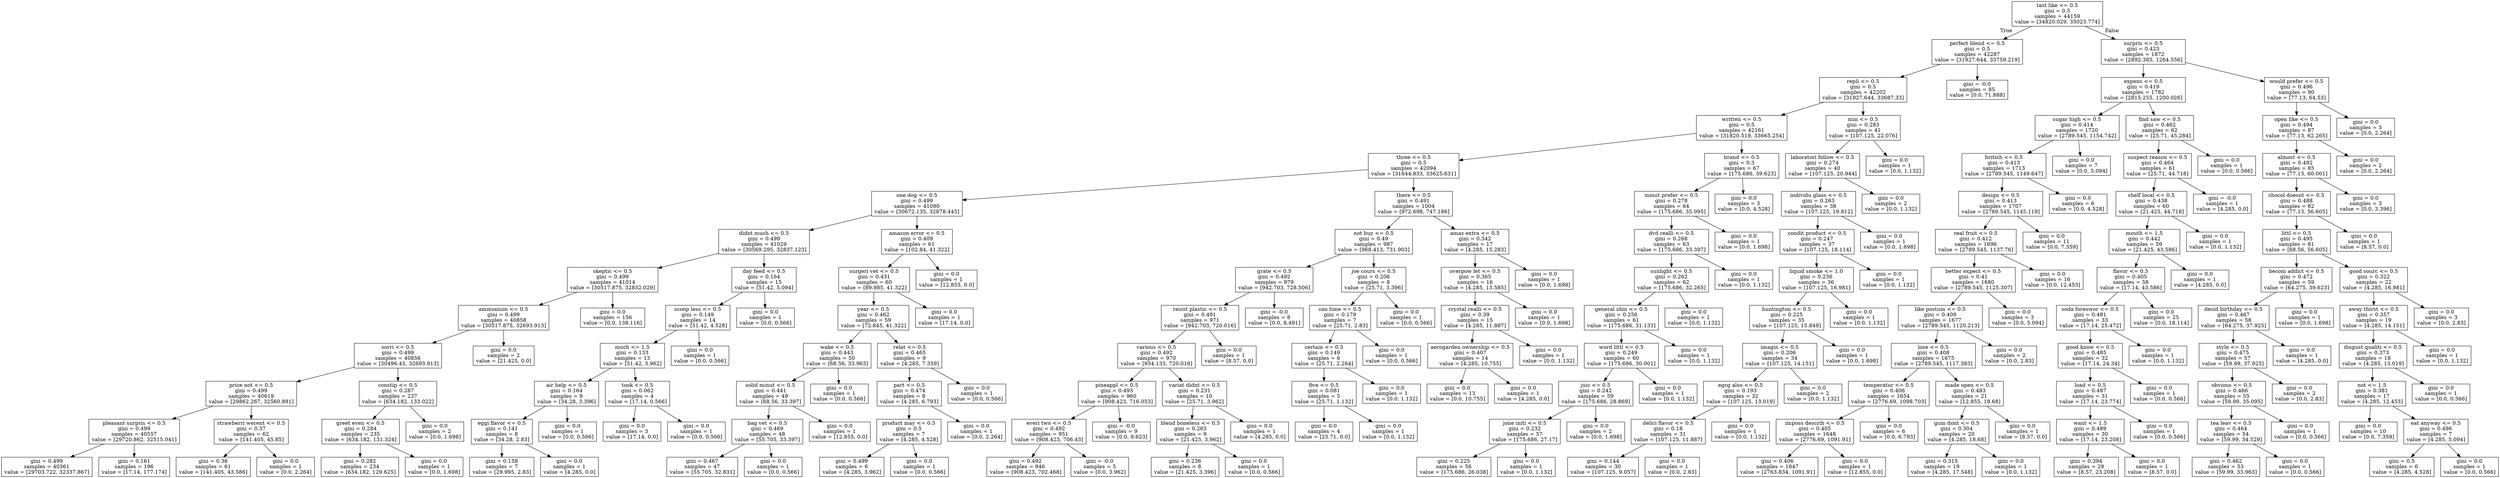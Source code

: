 digraph Tree {
node [shape=box] ;
0 [label="tast like <= 0.5\ngini = 0.5\nsamples = 44159\nvalue = [34820.029, 35023.774]"] ;
1 [label="perfect blend <= 0.5\ngini = 0.5\nsamples = 42287\nvalue = [31927.644, 33759.219]"] ;
0 -> 1 [labeldistance=2.5, labelangle=45, headlabel="True"] ;
2 [label="repli <= 0.5\ngini = 0.5\nsamples = 42202\nvalue = [31927.644, 33687.33]"] ;
1 -> 2 ;
3 [label="written <= 0.5\ngini = 0.5\nsamples = 42161\nvalue = [31820.519, 33665.254]"] ;
2 -> 3 ;
4 [label="three <= 0.5\ngini = 0.5\nsamples = 42094\nvalue = [31644.833, 33625.631]"] ;
3 -> 4 ;
5 [label="one dog <= 0.5\ngini = 0.499\nsamples = 41090\nvalue = [30672.135, 32878.445]"] ;
4 -> 5 ;
6 [label="didnt much <= 0.5\ngini = 0.499\nsamples = 41029\nvalue = [30569.295, 32837.123]"] ;
5 -> 6 ;
7 [label="skeptic <= 0.5\ngini = 0.499\nsamples = 41014\nvalue = [30517.875, 32832.029]"] ;
6 -> 7 ;
8 [label="ammonium <= 0.5\ngini = 0.499\nsamples = 40858\nvalue = [30517.875, 32693.913]"] ;
7 -> 8 ;
9 [label="sorri <= 0.5\ngini = 0.499\nsamples = 40856\nvalue = [30496.45, 32693.913]"] ;
8 -> 9 ;
10 [label="price not <= 0.5\ngini = 0.499\nsamples = 40619\nvalue = [29862.267, 32560.891]"] ;
9 -> 10 ;
11 [label="pleasant surpris <= 0.5\ngini = 0.499\nsamples = 40557\nvalue = [29720.862, 32515.041]"] ;
10 -> 11 ;
12 [label="gini = 0.499\nsamples = 40361\nvalue = [29703.722, 32337.867]"] ;
11 -> 12 ;
13 [label="gini = 0.161\nsamples = 196\nvalue = [17.14, 177.174]"] ;
11 -> 13 ;
14 [label="strawberri werent <= 0.5\ngini = 0.37\nsamples = 62\nvalue = [141.405, 45.85]"] ;
10 -> 14 ;
15 [label="gini = 0.36\nsamples = 61\nvalue = [141.405, 43.586]"] ;
14 -> 15 ;
16 [label="gini = 0.0\nsamples = 1\nvalue = [0.0, 2.264]"] ;
14 -> 16 ;
17 [label="constip <= 0.5\ngini = 0.287\nsamples = 237\nvalue = [634.182, 133.022]"] ;
9 -> 17 ;
18 [label="greet even <= 0.5\ngini = 0.284\nsamples = 235\nvalue = [634.182, 131.324]"] ;
17 -> 18 ;
19 [label="gini = 0.282\nsamples = 234\nvalue = [634.182, 129.625]"] ;
18 -> 19 ;
20 [label="gini = 0.0\nsamples = 1\nvalue = [0.0, 1.698]"] ;
18 -> 20 ;
21 [label="gini = 0.0\nsamples = 2\nvalue = [0.0, 1.698]"] ;
17 -> 21 ;
22 [label="gini = 0.0\nsamples = 2\nvalue = [21.425, 0.0]"] ;
8 -> 22 ;
23 [label="gini = 0.0\nsamples = 156\nvalue = [0.0, 138.116]"] ;
7 -> 23 ;
24 [label="day feed <= 0.5\ngini = 0.164\nsamples = 15\nvalue = [51.42, 5.094]"] ;
6 -> 24 ;
25 [label="scoop less <= 0.5\ngini = 0.149\nsamples = 14\nvalue = [51.42, 4.528]"] ;
24 -> 25 ;
26 [label="much <= 1.5\ngini = 0.133\nsamples = 13\nvalue = [51.42, 3.962]"] ;
25 -> 26 ;
27 [label="air help <= 0.5\ngini = 0.164\nsamples = 9\nvalue = [34.28, 3.396]"] ;
26 -> 27 ;
28 [label="eggi flavor <= 0.5\ngini = 0.141\nsamples = 8\nvalue = [34.28, 2.83]"] ;
27 -> 28 ;
29 [label="gini = 0.158\nsamples = 7\nvalue = [29.995, 2.83]"] ;
28 -> 29 ;
30 [label="gini = 0.0\nsamples = 1\nvalue = [4.285, 0.0]"] ;
28 -> 30 ;
31 [label="gini = 0.0\nsamples = 1\nvalue = [0.0, 0.566]"] ;
27 -> 31 ;
32 [label="took <= 0.5\ngini = 0.062\nsamples = 4\nvalue = [17.14, 0.566]"] ;
26 -> 32 ;
33 [label="gini = 0.0\nsamples = 3\nvalue = [17.14, 0.0]"] ;
32 -> 33 ;
34 [label="gini = 0.0\nsamples = 1\nvalue = [0.0, 0.566]"] ;
32 -> 34 ;
35 [label="gini = 0.0\nsamples = 1\nvalue = [0.0, 0.566]"] ;
25 -> 35 ;
36 [label="gini = 0.0\nsamples = 1\nvalue = [0.0, 0.566]"] ;
24 -> 36 ;
37 [label="amazon error <= 0.5\ngini = 0.409\nsamples = 61\nvalue = [102.84, 41.322]"] ;
5 -> 37 ;
38 [label="surgeri vet <= 0.5\ngini = 0.431\nsamples = 60\nvalue = [89.985, 41.322]"] ;
37 -> 38 ;
39 [label="year <= 0.5\ngini = 0.462\nsamples = 59\nvalue = [72.845, 41.322]"] ;
38 -> 39 ;
40 [label="wake <= 0.5\ngini = 0.443\nsamples = 50\nvalue = [68.56, 33.963]"] ;
39 -> 40 ;
41 [label="solid minut <= 0.5\ngini = 0.441\nsamples = 49\nvalue = [68.56, 33.397]"] ;
40 -> 41 ;
42 [label="bag vet <= 0.5\ngini = 0.469\nsamples = 48\nvalue = [55.705, 33.397]"] ;
41 -> 42 ;
43 [label="gini = 0.467\nsamples = 47\nvalue = [55.705, 32.831]"] ;
42 -> 43 ;
44 [label="gini = 0.0\nsamples = 1\nvalue = [0.0, 0.566]"] ;
42 -> 44 ;
45 [label="gini = 0.0\nsamples = 1\nvalue = [12.855, 0.0]"] ;
41 -> 45 ;
46 [label="gini = 0.0\nsamples = 1\nvalue = [0.0, 0.566]"] ;
40 -> 46 ;
47 [label="relat <= 0.5\ngini = 0.465\nsamples = 9\nvalue = [4.285, 7.359]"] ;
39 -> 47 ;
48 [label="part <= 0.5\ngini = 0.474\nsamples = 8\nvalue = [4.285, 6.793]"] ;
47 -> 48 ;
49 [label="product may <= 0.5\ngini = 0.5\nsamples = 7\nvalue = [4.285, 4.528]"] ;
48 -> 49 ;
50 [label="gini = 0.499\nsamples = 6\nvalue = [4.285, 3.962]"] ;
49 -> 50 ;
51 [label="gini = 0.0\nsamples = 1\nvalue = [0.0, 0.566]"] ;
49 -> 51 ;
52 [label="gini = 0.0\nsamples = 1\nvalue = [0.0, 2.264]"] ;
48 -> 52 ;
53 [label="gini = 0.0\nsamples = 1\nvalue = [0.0, 0.566]"] ;
47 -> 53 ;
54 [label="gini = 0.0\nsamples = 1\nvalue = [17.14, 0.0]"] ;
38 -> 54 ;
55 [label="gini = 0.0\nsamples = 1\nvalue = [12.855, 0.0]"] ;
37 -> 55 ;
56 [label="there <= 0.5\ngini = 0.491\nsamples = 1004\nvalue = [972.698, 747.186]"] ;
4 -> 56 ;
57 [label="not buy <= 0.5\ngini = 0.49\nsamples = 987\nvalue = [968.413, 731.903]"] ;
56 -> 57 ;
58 [label="grate <= 0.5\ngini = 0.492\nsamples = 979\nvalue = [942.703, 728.506]"] ;
57 -> 58 ;
59 [label="resist plastic <= 0.5\ngini = 0.491\nsamples = 971\nvalue = [942.703, 720.016]"] ;
58 -> 59 ;
60 [label="various <= 0.5\ngini = 0.492\nsamples = 970\nvalue = [934.133, 720.016]"] ;
59 -> 60 ;
61 [label="pineappl <= 0.5\ngini = 0.493\nsamples = 960\nvalue = [908.423, 716.053]"] ;
60 -> 61 ;
62 [label="everi two <= 0.5\ngini = 0.492\nsamples = 951\nvalue = [908.423, 706.43]"] ;
61 -> 62 ;
63 [label="gini = 0.492\nsamples = 946\nvalue = [908.423, 702.468]"] ;
62 -> 63 ;
64 [label="gini = -0.0\nsamples = 5\nvalue = [0.0, 3.962]"] ;
62 -> 64 ;
65 [label="gini = -0.0\nsamples = 9\nvalue = [0.0, 9.623]"] ;
61 -> 65 ;
66 [label="variat didnt <= 0.5\ngini = 0.231\nsamples = 10\nvalue = [25.71, 3.962]"] ;
60 -> 66 ;
67 [label="blend boneless <= 0.5\ngini = 0.263\nsamples = 9\nvalue = [21.425, 3.962]"] ;
66 -> 67 ;
68 [label="gini = 0.236\nsamples = 8\nvalue = [21.425, 3.396]"] ;
67 -> 68 ;
69 [label="gini = 0.0\nsamples = 1\nvalue = [0.0, 0.566]"] ;
67 -> 69 ;
70 [label="gini = 0.0\nsamples = 1\nvalue = [4.285, 0.0]"] ;
66 -> 70 ;
71 [label="gini = 0.0\nsamples = 1\nvalue = [8.57, 0.0]"] ;
59 -> 71 ;
72 [label="gini = -0.0\nsamples = 8\nvalue = [0.0, 8.491]"] ;
58 -> 72 ;
73 [label="joe cours <= 0.5\ngini = 0.206\nsamples = 8\nvalue = [25.71, 3.396]"] ;
57 -> 73 ;
74 [label="can time <= 0.5\ngini = 0.179\nsamples = 7\nvalue = [25.71, 2.83]"] ;
73 -> 74 ;
75 [label="certain <= 0.5\ngini = 0.149\nsamples = 6\nvalue = [25.71, 2.264]"] ;
74 -> 75 ;
76 [label="five <= 0.5\ngini = 0.081\nsamples = 5\nvalue = [25.71, 1.132]"] ;
75 -> 76 ;
77 [label="gini = 0.0\nsamples = 4\nvalue = [25.71, 0.0]"] ;
76 -> 77 ;
78 [label="gini = 0.0\nsamples = 1\nvalue = [0.0, 1.132]"] ;
76 -> 78 ;
79 [label="gini = 0.0\nsamples = 1\nvalue = [0.0, 1.132]"] ;
75 -> 79 ;
80 [label="gini = 0.0\nsamples = 1\nvalue = [0.0, 0.566]"] ;
74 -> 80 ;
81 [label="gini = 0.0\nsamples = 1\nvalue = [0.0, 0.566]"] ;
73 -> 81 ;
82 [label="amaz extra <= 0.5\ngini = 0.342\nsamples = 17\nvalue = [4.285, 15.283]"] ;
56 -> 82 ;
83 [label="overpow let <= 0.5\ngini = 0.365\nsamples = 16\nvalue = [4.285, 13.585]"] ;
82 -> 83 ;
84 [label="crystal realli <= 0.5\ngini = 0.39\nsamples = 15\nvalue = [4.285, 11.887]"] ;
83 -> 84 ;
85 [label="aerogarden ownership <= 0.5\ngini = 0.407\nsamples = 14\nvalue = [4.285, 10.755]"] ;
84 -> 85 ;
86 [label="gini = 0.0\nsamples = 13\nvalue = [0.0, 10.755]"] ;
85 -> 86 ;
87 [label="gini = 0.0\nsamples = 1\nvalue = [4.285, 0.0]"] ;
85 -> 87 ;
88 [label="gini = 0.0\nsamples = 1\nvalue = [0.0, 1.132]"] ;
84 -> 88 ;
89 [label="gini = 0.0\nsamples = 1\nvalue = [0.0, 1.698]"] ;
83 -> 89 ;
90 [label="gini = 0.0\nsamples = 1\nvalue = [0.0, 1.698]"] ;
82 -> 90 ;
91 [label="brand <= 0.5\ngini = 0.3\nsamples = 67\nvalue = [175.686, 39.623]"] ;
3 -> 91 ;
92 [label="minut prefer <= 0.5\ngini = 0.278\nsamples = 64\nvalue = [175.686, 35.095]"] ;
91 -> 92 ;
93 [label="dvd realli <= 0.5\ngini = 0.268\nsamples = 63\nvalue = [175.686, 33.397]"] ;
92 -> 93 ;
94 [label="sunlight <= 0.5\ngini = 0.262\nsamples = 62\nvalue = [175.686, 32.265]"] ;
93 -> 94 ;
95 [label="general shin <= 0.5\ngini = 0.256\nsamples = 61\nvalue = [175.686, 31.133]"] ;
94 -> 95 ;
96 [label="word littl <= 0.5\ngini = 0.249\nsamples = 60\nvalue = [175.686, 30.001]"] ;
95 -> 96 ;
97 [label="juic <= 0.5\ngini = 0.242\nsamples = 59\nvalue = [175.686, 28.869]"] ;
96 -> 97 ;
98 [label="jone initi <= 0.5\ngini = 0.232\nsamples = 57\nvalue = [175.686, 27.17]"] ;
97 -> 98 ;
99 [label="gini = 0.225\nsamples = 56\nvalue = [175.686, 26.038]"] ;
98 -> 99 ;
100 [label="gini = 0.0\nsamples = 1\nvalue = [0.0, 1.132]"] ;
98 -> 100 ;
101 [label="gini = 0.0\nsamples = 2\nvalue = [0.0, 1.698]"] ;
97 -> 101 ;
102 [label="gini = 0.0\nsamples = 1\nvalue = [0.0, 1.132]"] ;
96 -> 102 ;
103 [label="gini = 0.0\nsamples = 1\nvalue = [0.0, 1.132]"] ;
95 -> 103 ;
104 [label="gini = 0.0\nsamples = 1\nvalue = [0.0, 1.132]"] ;
94 -> 104 ;
105 [label="gini = 0.0\nsamples = 1\nvalue = [0.0, 1.132]"] ;
93 -> 105 ;
106 [label="gini = 0.0\nsamples = 1\nvalue = [0.0, 1.698]"] ;
92 -> 106 ;
107 [label="gini = 0.0\nsamples = 3\nvalue = [0.0, 4.528]"] ;
91 -> 107 ;
108 [label="min <= 0.5\ngini = 0.283\nsamples = 41\nvalue = [107.125, 22.076]"] ;
2 -> 108 ;
109 [label="laboratori follow <= 0.5\ngini = 0.274\nsamples = 40\nvalue = [107.125, 20.944]"] ;
108 -> 109 ;
110 [label="individu glass <= 0.5\ngini = 0.263\nsamples = 38\nvalue = [107.125, 19.812]"] ;
109 -> 110 ;
111 [label="condit product <= 0.5\ngini = 0.247\nsamples = 37\nvalue = [107.125, 18.114]"] ;
110 -> 111 ;
112 [label="liquid smoke <= 1.0\ngini = 0.236\nsamples = 36\nvalue = [107.125, 16.981]"] ;
111 -> 112 ;
113 [label="huntington <= 0.5\ngini = 0.225\nsamples = 35\nvalue = [107.125, 15.849]"] ;
112 -> 113 ;
114 [label="imagin <= 0.5\ngini = 0.206\nsamples = 34\nvalue = [107.125, 14.151]"] ;
113 -> 114 ;
115 [label="egcg also <= 0.5\ngini = 0.193\nsamples = 32\nvalue = [107.125, 13.019]"] ;
114 -> 115 ;
116 [label="delici flavor <= 0.5\ngini = 0.18\nsamples = 31\nvalue = [107.125, 11.887]"] ;
115 -> 116 ;
117 [label="gini = 0.144\nsamples = 30\nvalue = [107.125, 9.057]"] ;
116 -> 117 ;
118 [label="gini = 0.0\nsamples = 1\nvalue = [0.0, 2.83]"] ;
116 -> 118 ;
119 [label="gini = 0.0\nsamples = 1\nvalue = [0.0, 1.132]"] ;
115 -> 119 ;
120 [label="gini = 0.0\nsamples = 2\nvalue = [0.0, 1.132]"] ;
114 -> 120 ;
121 [label="gini = 0.0\nsamples = 1\nvalue = [0.0, 1.698]"] ;
113 -> 121 ;
122 [label="gini = 0.0\nsamples = 1\nvalue = [0.0, 1.132]"] ;
112 -> 122 ;
123 [label="gini = 0.0\nsamples = 1\nvalue = [0.0, 1.132]"] ;
111 -> 123 ;
124 [label="gini = 0.0\nsamples = 1\nvalue = [0.0, 1.698]"] ;
110 -> 124 ;
125 [label="gini = 0.0\nsamples = 2\nvalue = [0.0, 1.132]"] ;
109 -> 125 ;
126 [label="gini = 0.0\nsamples = 1\nvalue = [0.0, 1.132]"] ;
108 -> 126 ;
127 [label="gini = -0.0\nsamples = 85\nvalue = [0.0, 71.888]"] ;
1 -> 127 ;
128 [label="surpris <= 0.5\ngini = 0.423\nsamples = 1872\nvalue = [2892.385, 1264.556]"] ;
0 -> 128 [labeldistance=2.5, labelangle=-45, headlabel="False"] ;
129 [label="expens <= 0.5\ngini = 0.419\nsamples = 1782\nvalue = [2815.255, 1200.026]"] ;
128 -> 129 ;
130 [label="sugar high <= 0.5\ngini = 0.414\nsamples = 1720\nvalue = [2789.545, 1154.742]"] ;
129 -> 130 ;
131 [label="british <= 0.5\ngini = 0.413\nsamples = 1713\nvalue = [2789.545, 1149.647]"] ;
130 -> 131 ;
132 [label="design <= 0.5\ngini = 0.413\nsamples = 1707\nvalue = [2789.545, 1145.119]"] ;
131 -> 132 ;
133 [label="real fruit <= 0.5\ngini = 0.412\nsamples = 1696\nvalue = [2789.545, 1137.76]"] ;
132 -> 133 ;
134 [label="better expect <= 0.5\ngini = 0.41\nsamples = 1680\nvalue = [2789.545, 1125.307]"] ;
133 -> 134 ;
135 [label="like postum <= 0.5\ngini = 0.409\nsamples = 1677\nvalue = [2789.545, 1120.213]"] ;
134 -> 135 ;
136 [label="lose <= 0.5\ngini = 0.408\nsamples = 1675\nvalue = [2789.545, 1117.383]"] ;
135 -> 136 ;
137 [label="temperatur <= 0.5\ngini = 0.406\nsamples = 1654\nvalue = [2776.69, 1098.703]"] ;
136 -> 137 ;
138 [label="imposs describ <= 0.5\ngini = 0.405\nsamples = 1648\nvalue = [2776.69, 1091.91]"] ;
137 -> 138 ;
139 [label="gini = 0.406\nsamples = 1647\nvalue = [2763.834, 1091.91]"] ;
138 -> 139 ;
140 [label="gini = 0.0\nsamples = 1\nvalue = [12.855, 0.0]"] ;
138 -> 140 ;
141 [label="gini = 0.0\nsamples = 6\nvalue = [0.0, 6.793]"] ;
137 -> 141 ;
142 [label="made open <= 0.5\ngini = 0.483\nsamples = 21\nvalue = [12.855, 18.68]"] ;
136 -> 142 ;
143 [label="gum dont <= 0.5\ngini = 0.304\nsamples = 20\nvalue = [4.285, 18.68]"] ;
142 -> 143 ;
144 [label="gini = 0.315\nsamples = 19\nvalue = [4.285, 17.548]"] ;
143 -> 144 ;
145 [label="gini = 0.0\nsamples = 1\nvalue = [0.0, 1.132]"] ;
143 -> 145 ;
146 [label="gini = 0.0\nsamples = 1\nvalue = [8.57, 0.0]"] ;
142 -> 146 ;
147 [label="gini = 0.0\nsamples = 2\nvalue = [0.0, 2.83]"] ;
135 -> 147 ;
148 [label="gini = 0.0\nsamples = 3\nvalue = [0.0, 5.094]"] ;
134 -> 148 ;
149 [label="gini = 0.0\nsamples = 16\nvalue = [0.0, 12.453]"] ;
133 -> 149 ;
150 [label="gini = 0.0\nsamples = 11\nvalue = [0.0, 7.359]"] ;
132 -> 150 ;
151 [label="gini = 0.0\nsamples = 6\nvalue = [0.0, 4.528]"] ;
131 -> 151 ;
152 [label="gini = 0.0\nsamples = 7\nvalue = [0.0, 5.094]"] ;
130 -> 152 ;
153 [label="find saw <= 0.5\ngini = 0.462\nsamples = 62\nvalue = [25.71, 45.284]"] ;
129 -> 153 ;
154 [label="suspect reason <= 0.5\ngini = 0.464\nsamples = 61\nvalue = [25.71, 44.718]"] ;
153 -> 154 ;
155 [label="shelf local <= 0.5\ngini = 0.438\nsamples = 60\nvalue = [21.425, 44.718]"] ;
154 -> 155 ;
156 [label="mouth <= 1.5\ngini = 0.442\nsamples = 59\nvalue = [21.425, 43.586]"] ;
155 -> 156 ;
157 [label="flavor <= 0.5\ngini = 0.405\nsamples = 58\nvalue = [17.14, 43.586]"] ;
156 -> 157 ;
158 [label="soda foreswor <= 0.5\ngini = 0.481\nsamples = 33\nvalue = [17.14, 25.472]"] ;
157 -> 158 ;
159 [label="good know <= 0.5\ngini = 0.485\nsamples = 32\nvalue = [17.14, 24.34]"] ;
158 -> 159 ;
160 [label="load <= 0.5\ngini = 0.487\nsamples = 31\nvalue = [17.14, 23.774]"] ;
159 -> 160 ;
161 [label="want <= 1.5\ngini = 0.489\nsamples = 30\nvalue = [17.14, 23.208]"] ;
160 -> 161 ;
162 [label="gini = 0.394\nsamples = 29\nvalue = [8.57, 23.208]"] ;
161 -> 162 ;
163 [label="gini = 0.0\nsamples = 1\nvalue = [8.57, 0.0]"] ;
161 -> 163 ;
164 [label="gini = 0.0\nsamples = 1\nvalue = [0.0, 0.566]"] ;
160 -> 164 ;
165 [label="gini = 0.0\nsamples = 1\nvalue = [0.0, 0.566]"] ;
159 -> 165 ;
166 [label="gini = 0.0\nsamples = 1\nvalue = [0.0, 1.132]"] ;
158 -> 166 ;
167 [label="gini = 0.0\nsamples = 25\nvalue = [0.0, 18.114]"] ;
157 -> 167 ;
168 [label="gini = 0.0\nsamples = 1\nvalue = [4.285, 0.0]"] ;
156 -> 168 ;
169 [label="gini = 0.0\nsamples = 1\nvalue = [0.0, 1.132]"] ;
155 -> 169 ;
170 [label="gini = -0.0\nsamples = 1\nvalue = [4.285, 0.0]"] ;
154 -> 170 ;
171 [label="gini = 0.0\nsamples = 1\nvalue = [0.0, 0.566]"] ;
153 -> 171 ;
172 [label="would prefer <= 0.5\ngini = 0.496\nsamples = 90\nvalue = [77.13, 64.53]"] ;
128 -> 172 ;
173 [label="open like <= 0.5\ngini = 0.494\nsamples = 87\nvalue = [77.13, 62.265]"] ;
172 -> 173 ;
174 [label="almost <= 0.5\ngini = 0.492\nsamples = 85\nvalue = [77.13, 60.001]"] ;
173 -> 174 ;
175 [label="chocol doesnt <= 0.5\ngini = 0.488\nsamples = 82\nvalue = [77.13, 56.605]"] ;
174 -> 175 ;
176 [label="littl <= 0.5\ngini = 0.495\nsamples = 81\nvalue = [68.56, 56.605]"] ;
175 -> 176 ;
177 [label="becom addict <= 0.5\ngini = 0.472\nsamples = 59\nvalue = [64.275, 39.623]"] ;
176 -> 177 ;
178 [label="decid birthday <= 0.5\ngini = 0.467\nsamples = 58\nvalue = [64.275, 37.925]"] ;
177 -> 178 ;
179 [label="style <= 0.5\ngini = 0.475\nsamples = 57\nvalue = [59.99, 37.925]"] ;
178 -> 179 ;
180 [label="obvious <= 0.5\ngini = 0.466\nsamples = 55\nvalue = [59.99, 35.095]"] ;
179 -> 180 ;
181 [label="tea leav <= 0.5\ngini = 0.464\nsamples = 54\nvalue = [59.99, 34.529]"] ;
180 -> 181 ;
182 [label="gini = 0.462\nsamples = 53\nvalue = [59.99, 33.963]"] ;
181 -> 182 ;
183 [label="gini = 0.0\nsamples = 1\nvalue = [0.0, 0.566]"] ;
181 -> 183 ;
184 [label="gini = 0.0\nsamples = 1\nvalue = [0.0, 0.566]"] ;
180 -> 184 ;
185 [label="gini = 0.0\nsamples = 2\nvalue = [0.0, 2.83]"] ;
179 -> 185 ;
186 [label="gini = 0.0\nsamples = 1\nvalue = [4.285, 0.0]"] ;
178 -> 186 ;
187 [label="gini = 0.0\nsamples = 1\nvalue = [0.0, 1.698]"] ;
177 -> 187 ;
188 [label="good sourc <= 0.5\ngini = 0.322\nsamples = 22\nvalue = [4.285, 16.981]"] ;
176 -> 188 ;
189 [label="away thirst <= 0.5\ngini = 0.357\nsamples = 19\nvalue = [4.285, 14.151]"] ;
188 -> 189 ;
190 [label="disgust qualiti <= 0.5\ngini = 0.373\nsamples = 18\nvalue = [4.285, 13.019]"] ;
189 -> 190 ;
191 [label="not <= 1.5\ngini = 0.381\nsamples = 17\nvalue = [4.285, 12.453]"] ;
190 -> 191 ;
192 [label="gini = 0.0\nsamples = 10\nvalue = [0.0, 7.359]"] ;
191 -> 192 ;
193 [label="eat anyway <= 0.5\ngini = 0.496\nsamples = 7\nvalue = [4.285, 5.094]"] ;
191 -> 193 ;
194 [label="gini = 0.5\nsamples = 6\nvalue = [4.285, 4.528]"] ;
193 -> 194 ;
195 [label="gini = 0.0\nsamples = 1\nvalue = [0.0, 0.566]"] ;
193 -> 195 ;
196 [label="gini = 0.0\nsamples = 1\nvalue = [0.0, 0.566]"] ;
190 -> 196 ;
197 [label="gini = 0.0\nsamples = 1\nvalue = [0.0, 1.132]"] ;
189 -> 197 ;
198 [label="gini = 0.0\nsamples = 3\nvalue = [0.0, 2.83]"] ;
188 -> 198 ;
199 [label="gini = 0.0\nsamples = 1\nvalue = [8.57, 0.0]"] ;
175 -> 199 ;
200 [label="gini = 0.0\nsamples = 3\nvalue = [0.0, 3.396]"] ;
174 -> 200 ;
201 [label="gini = 0.0\nsamples = 2\nvalue = [0.0, 2.264]"] ;
173 -> 201 ;
202 [label="gini = 0.0\nsamples = 3\nvalue = [0.0, 2.264]"] ;
172 -> 202 ;
}